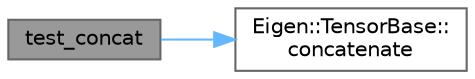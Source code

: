 digraph "test_concat"
{
 // LATEX_PDF_SIZE
  bgcolor="transparent";
  edge [fontname=Helvetica,fontsize=10,labelfontname=Helvetica,labelfontsize=10];
  node [fontname=Helvetica,fontsize=10,shape=box,height=0.2,width=0.4];
  rankdir="LR";
  Node1 [id="Node000001",label="test_concat",height=0.2,width=0.4,color="gray40", fillcolor="grey60", style="filled", fontcolor="black",tooltip=" "];
  Node1 -> Node2 [id="edge2_Node000001_Node000002",color="steelblue1",style="solid",tooltip=" "];
  Node2 [id="Node000002",label="Eigen::TensorBase::\lconcatenate",height=0.2,width=0.4,color="grey40", fillcolor="white", style="filled",URL="$class_eigen_1_1_tensor_base.html#a576a1ba07c84c1b6801b75a243c63467",tooltip=" "];
}
